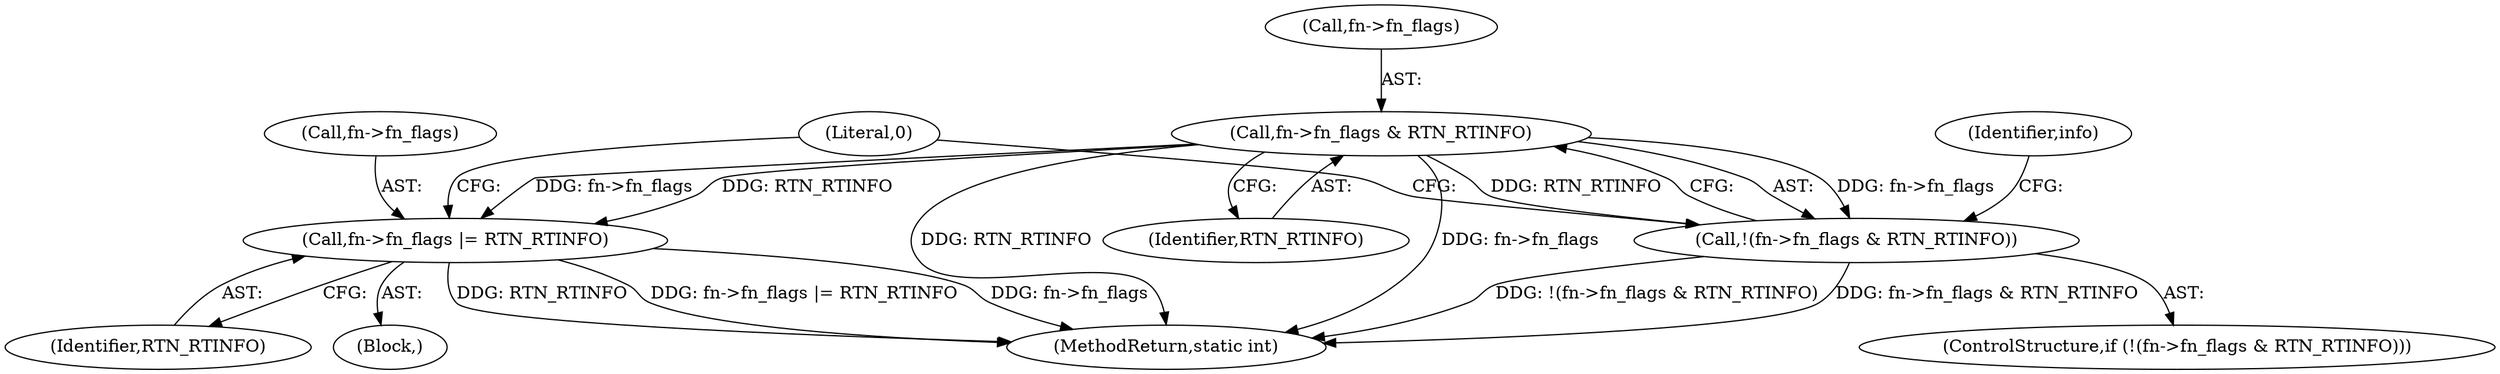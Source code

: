 digraph "0_linux_307f2fb95e9b96b3577916e73d92e104f8f26494@pointer" {
"1000438" [label="(Call,fn->fn_flags & RTN_RTINFO)"];
"1000437" [label="(Call,!(fn->fn_flags & RTN_RTINFO))"];
"1000454" [label="(Call,fn->fn_flags |= RTN_RTINFO)"];
"1000442" [label="(Identifier,RTN_RTINFO)"];
"1000455" [label="(Call,fn->fn_flags)"];
"1000449" [label="(Identifier,info)"];
"1000437" [label="(Call,!(fn->fn_flags & RTN_RTINFO))"];
"1000436" [label="(ControlStructure,if (!(fn->fn_flags & RTN_RTINFO)))"];
"1000454" [label="(Call,fn->fn_flags |= RTN_RTINFO)"];
"1000528" [label="(Literal,0)"];
"1000458" [label="(Identifier,RTN_RTINFO)"];
"1000443" [label="(Block,)"];
"1000529" [label="(MethodReturn,static int)"];
"1000438" [label="(Call,fn->fn_flags & RTN_RTINFO)"];
"1000439" [label="(Call,fn->fn_flags)"];
"1000438" -> "1000437"  [label="AST: "];
"1000438" -> "1000442"  [label="CFG: "];
"1000439" -> "1000438"  [label="AST: "];
"1000442" -> "1000438"  [label="AST: "];
"1000437" -> "1000438"  [label="CFG: "];
"1000438" -> "1000529"  [label="DDG: RTN_RTINFO"];
"1000438" -> "1000529"  [label="DDG: fn->fn_flags"];
"1000438" -> "1000437"  [label="DDG: fn->fn_flags"];
"1000438" -> "1000437"  [label="DDG: RTN_RTINFO"];
"1000438" -> "1000454"  [label="DDG: fn->fn_flags"];
"1000438" -> "1000454"  [label="DDG: RTN_RTINFO"];
"1000437" -> "1000436"  [label="AST: "];
"1000449" -> "1000437"  [label="CFG: "];
"1000528" -> "1000437"  [label="CFG: "];
"1000437" -> "1000529"  [label="DDG: !(fn->fn_flags & RTN_RTINFO)"];
"1000437" -> "1000529"  [label="DDG: fn->fn_flags & RTN_RTINFO"];
"1000454" -> "1000443"  [label="AST: "];
"1000454" -> "1000458"  [label="CFG: "];
"1000455" -> "1000454"  [label="AST: "];
"1000458" -> "1000454"  [label="AST: "];
"1000528" -> "1000454"  [label="CFG: "];
"1000454" -> "1000529"  [label="DDG: fn->fn_flags"];
"1000454" -> "1000529"  [label="DDG: RTN_RTINFO"];
"1000454" -> "1000529"  [label="DDG: fn->fn_flags |= RTN_RTINFO"];
}
